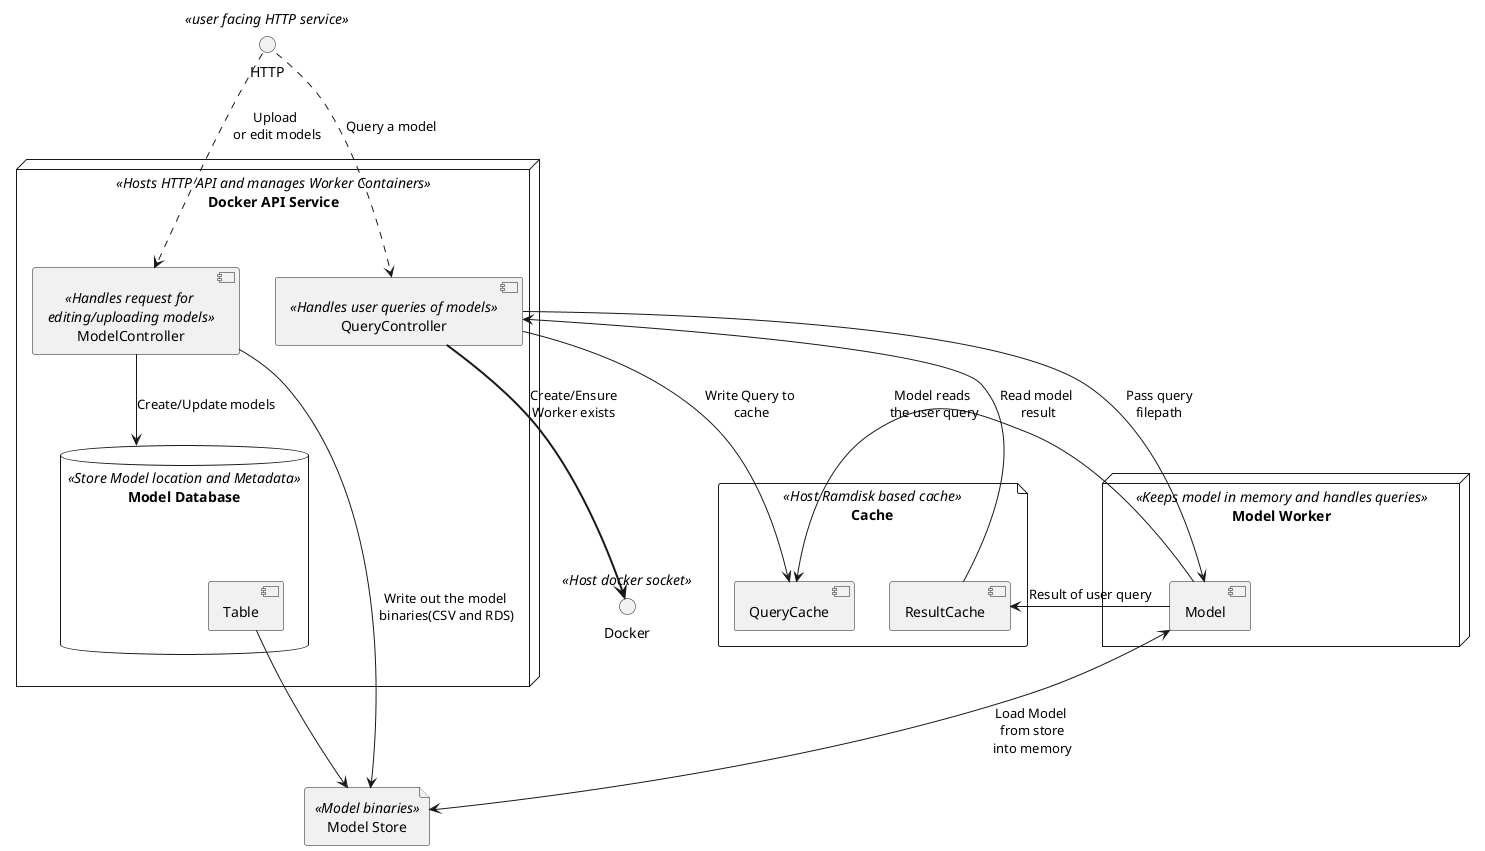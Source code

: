 @startuml

() "Docker" <<Host docker socket>>
() HTTP <<user facing HTTP service>>

file "Cache" <<Host Ramdisk based cache>> {
   [QueryCache]
   [ResultCache]
}

file "Model Store" <<Model binaries>>


node "Model Worker" <<Keeps model in memory and handles queries>>{
    [Model] <--> [Model Store] : Load Model \nfrom store\ninto memory
    [QueryCache] <-- [Model] : Model reads \nthe user query
    [Model] --> [ResultCache] : Result of user query

}


node "Docker API Service" <<Hosts HTTP API and manages Worker Containers>> {
    [ModelController] <<Handles request for \nediting/uploading models>>
    [QueryController] <<Handles user queries of models>>
    HTTP ..> [ModelController] : Upload \nor edit models
    HTTP ..> [QueryController] : Query a model
    [QueryController] ==> [Docker] : Create/Ensure\nWorker exists
    [QueryController] --> [QueryCache] : Write Query to \ncache
    [QueryController] --> [Model] : Pass query\nfilepath
    [QueryController] <-- [ResultCache] : Read model \nresult
    [ModelController] ---> [Model Store] : Write out the model\n binaries(CSV and RDS)
    [ModelController] --> [Model Database] : Create/Update models
}

database "Model Database" <<Store Model location and Metadata>> {
    [Table] --> [Model Store]
}
@enduml